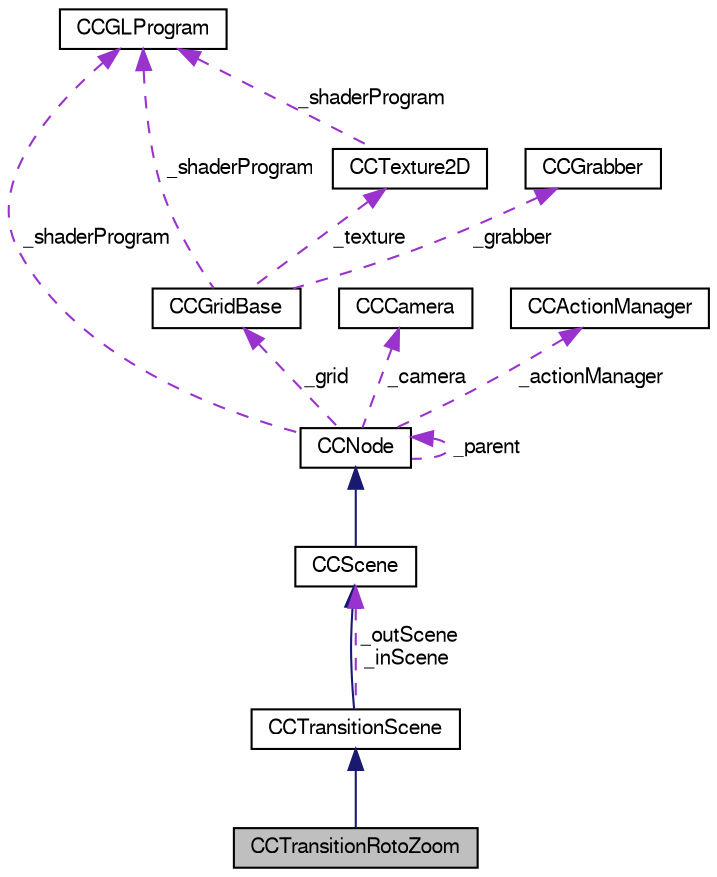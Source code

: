 digraph G
{
  bgcolor="transparent";
  edge [fontname="FreeSans",fontsize="10",labelfontname="FreeSans",labelfontsize="10"];
  node [fontname="FreeSans",fontsize="10",shape=record];
  Node1 [label="CCTransitionRotoZoom",height=0.2,width=0.4,color="black", fillcolor="grey75", style="filled" fontcolor="black"];
  Node2 -> Node1 [dir="back",color="midnightblue",fontsize="10",style="solid",fontname="FreeSans"];
  Node2 [label="CCTransitionScene",height=0.2,width=0.4,color="black",URL="$interface_c_c_transition_scene.html"];
  Node3 -> Node2 [dir="back",color="midnightblue",fontsize="10",style="solid",fontname="FreeSans"];
  Node3 [label="CCScene",height=0.2,width=0.4,color="black",URL="$interface_c_c_scene.html"];
  Node4 -> Node3 [dir="back",color="midnightblue",fontsize="10",style="solid",fontname="FreeSans"];
  Node4 [label="CCNode",height=0.2,width=0.4,color="black",URL="$interface_c_c_node.html"];
  Node4 -> Node4 [dir="back",color="darkorchid3",fontsize="10",style="dashed",label=" _parent" ,fontname="FreeSans"];
  Node5 -> Node4 [dir="back",color="darkorchid3",fontsize="10",style="dashed",label=" _grid" ,fontname="FreeSans"];
  Node5 [label="CCGridBase",height=0.2,width=0.4,color="black",URL="$interface_c_c_grid_base.html"];
  Node6 -> Node5 [dir="back",color="darkorchid3",fontsize="10",style="dashed",label=" _grabber" ,fontname="FreeSans"];
  Node6 [label="CCGrabber",height=0.2,width=0.4,color="black",URL="$interface_c_c_grabber.html"];
  Node7 -> Node5 [dir="back",color="darkorchid3",fontsize="10",style="dashed",label=" _texture" ,fontname="FreeSans"];
  Node7 [label="CCTexture2D",height=0.2,width=0.4,color="black",URL="$interface_c_c_texture2_d.html"];
  Node8 -> Node7 [dir="back",color="darkorchid3",fontsize="10",style="dashed",label=" _shaderProgram" ,fontname="FreeSans"];
  Node8 [label="CCGLProgram",height=0.2,width=0.4,color="black",URL="$interface_c_c_g_l_program.html"];
  Node8 -> Node5 [dir="back",color="darkorchid3",fontsize="10",style="dashed",label=" _shaderProgram" ,fontname="FreeSans"];
  Node9 -> Node4 [dir="back",color="darkorchid3",fontsize="10",style="dashed",label=" _camera" ,fontname="FreeSans"];
  Node9 [label="CCCamera",height=0.2,width=0.4,color="black",URL="$interface_c_c_camera.html"];
  Node8 -> Node4 [dir="back",color="darkorchid3",fontsize="10",style="dashed",label=" _shaderProgram" ,fontname="FreeSans"];
  Node10 -> Node4 [dir="back",color="darkorchid3",fontsize="10",style="dashed",label=" _actionManager" ,fontname="FreeSans"];
  Node10 [label="CCActionManager",height=0.2,width=0.4,color="black",URL="$interface_c_c_action_manager.html"];
  Node3 -> Node2 [dir="back",color="darkorchid3",fontsize="10",style="dashed",label=" _outScene\n_inScene" ,fontname="FreeSans"];
}
